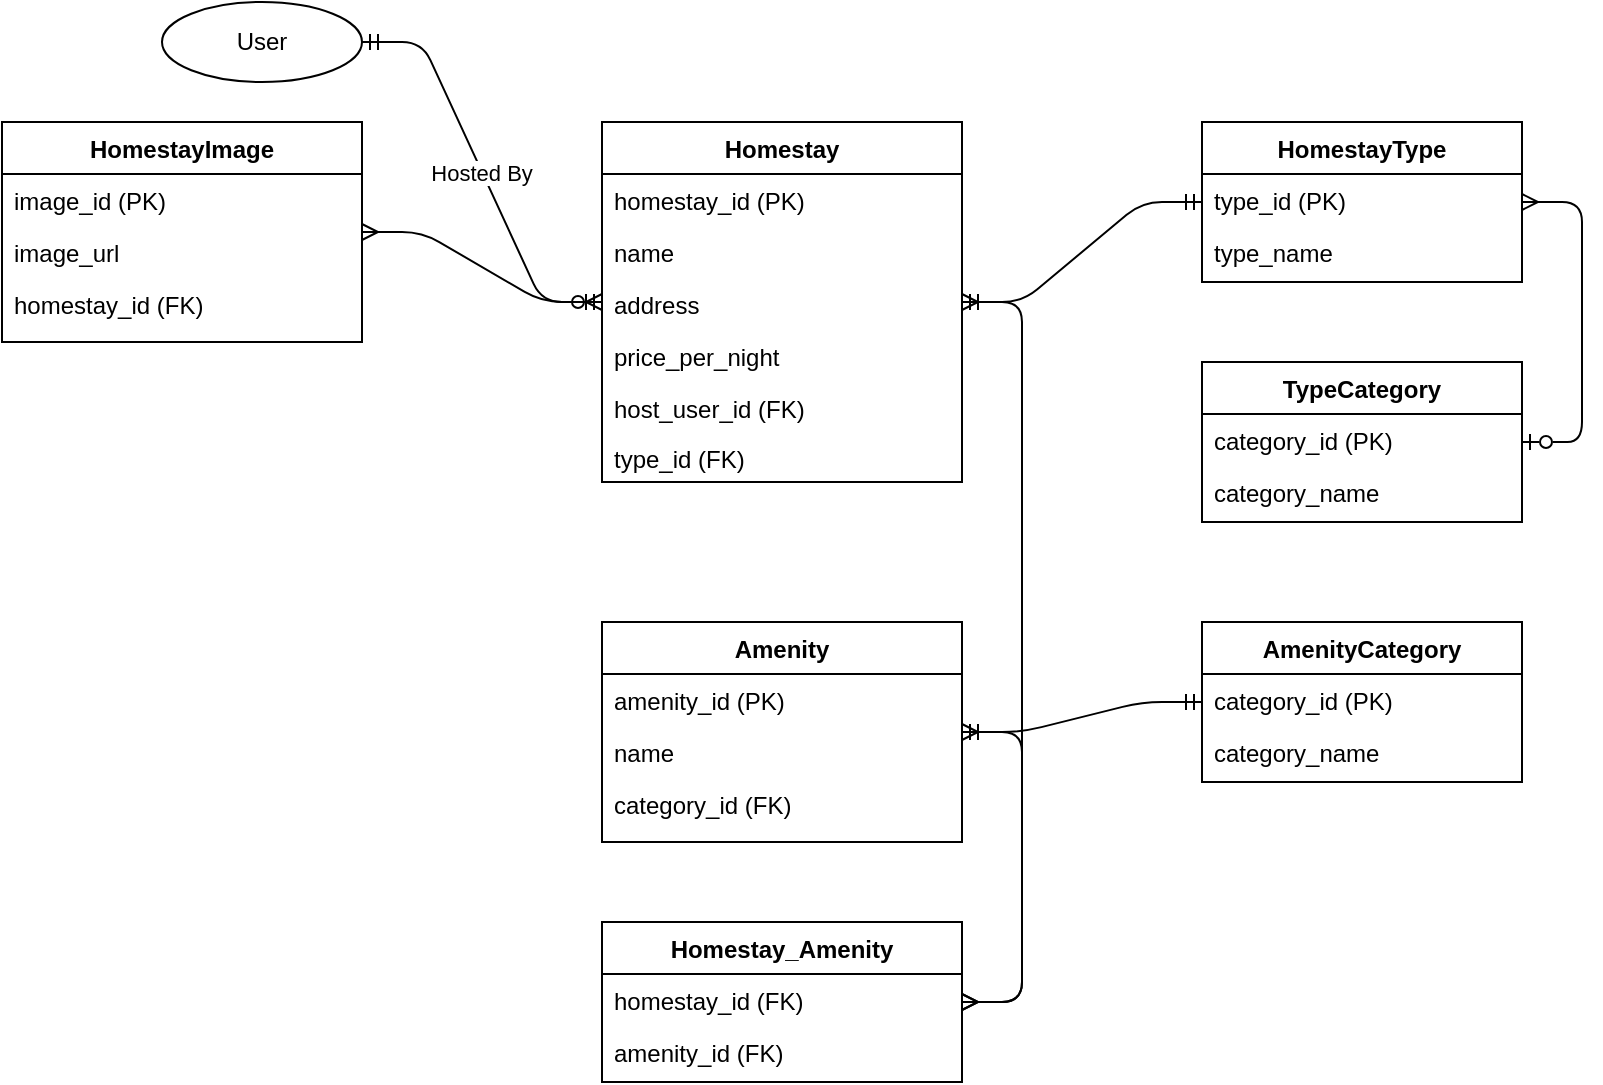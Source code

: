 <mxfile version="22.0.0" type="device">
  <diagram id="diagram_id_placeholder_hs" name="Homestay ERD">
    <mxGraphModel dx="2000" dy="1000" grid="1" gridSize="10" guides="1" tooltips="1" connect="1" arrows="1" fold="1" page="1" pageScale="1" pageWidth="1169" pageHeight="827" math="0" shadow="0">
      <root>
        <mxCell id="0" />
        <mxCell id="1" parent="0" />

        <!-- Homestay Entity -->
        <mxCell id="homestay" value="Homestay" style="swimlane;fontStyle=1;align=center;verticalAlign=top;childLayout=stackLayout;horizontal=1;startSize=26;horizontalStack=0;resizeParent=1;resizeParentMax=0;resizeLast=0;collapsible=0;marginBottom=0;" vertex="1" parent="1">
          <mxGeometry x="400" y="100" width="180" height="180" as="geometry" />
        </mxCell>
        <mxCell id="homestay_pk" value="homestay_id (PK)" style="text;align=left;verticalAlign=middle;spacingLeft=4;spacingRight=4;overflow=hidden;portConstraint=eastwest;rotatable=0;" vertex="1" parent="homestay">
          <mxGeometry y="26" width="180" height="26" as="geometry" />
        </mxCell>
        <mxCell id="homestay_name" value="name" style="text;align=left;verticalAlign=middle;spacingLeft=4;spacingRight=4;overflow=hidden;portConstraint=eastwest;rotatable=0;" vertex="1" parent="homestay">
          <mxGeometry y="52" width="180" height="26" as="geometry" />
        </mxCell>
        <mxCell id="homestay_address" value="address" style="text;align=left;verticalAlign=middle;spacingLeft=4;spacingRight=4;overflow=hidden;portConstraint=eastwest;rotatable=0;" vertex="1" parent="homestay">
          <mxGeometry y="78" width="180" height="26" as="geometry" />
        </mxCell>
        <mxCell id="homestay_price" value="price_per_night" style="text;align=left;verticalAlign=middle;spacingLeft=4;spacingRight=4;overflow=hidden;portConstraint=eastwest;rotatable=0;" vertex="1" parent="homestay">
          <mxGeometry y="104" width="180" height="26" as="geometry" />
        </mxCell>
         <mxCell id="homestay_host_fk" value="host_user_id (FK)" style="text;align=left;verticalAlign=middle;spacingLeft=4;spacingRight=4;overflow=hidden;portConstraint=eastwest;rotatable=0;" vertex="1" parent="homestay">
          <mxGeometry y="130" width="180" height="26" as="geometry" />
        </mxCell>
        <mxCell id="homestay_type_fk" value="type_id (FK)" style="text;align=left;verticalAlign=middle;spacingLeft=4;spacingRight=4;overflow=hidden;portConstraint=eastwest;rotatable=0;" vertex="1" parent="homestay">
          <mxGeometry y="156" width="180" height="24" as="geometry" />
        </mxCell>
        <!-- Add other Homestay fields -->

        <!-- HomestayType Entity -->
        <mxCell id="homestaytype" value="HomestayType" style="swimlane;fontStyle=1;align=center;verticalAlign=top;childLayout=stackLayout;horizontal=1;startSize=26;horizontalStack=0;resizeParent=1;resizeParentMax=0;resizeLast=0;collapsible=0;marginBottom=0;" vertex="1" parent="1">
          <mxGeometry x="700" y="100" width="160" height="80" as="geometry" />
        </mxCell>
        <mxCell id="hstype_pk" value="type_id (PK)" style="text;align=left;verticalAlign=middle;spacingLeft=4;spacingRight=4;overflow=hidden;portConstraint=eastwest;rotatable=0;" vertex="1" parent="homestaytype">
          <mxGeometry y="26" width="160" height="26" as="geometry" />
        </mxCell>
        <mxCell id="hstype_name" value="type_name" style="text;align=left;verticalAlign=middle;spacingLeft=4;spacingRight=4;overflow=hidden;portConstraint=eastwest;rotatable=0;" vertex="1" parent="homestaytype">
          <mxGeometry y="52" width="160" height="26" as="geometry" />
        </mxCell>

         <!-- TypeCategory Entity -->
        <mxCell id="typecategory" value="TypeCategory" style="swimlane;fontStyle=1;align=center;verticalAlign=top;childLayout=stackLayout;horizontal=1;startSize=26;horizontalStack=0;resizeParent=1;resizeParentMax=0;resizeLast=0;collapsible=0;marginBottom=0;" vertex="1" parent="1">
          <mxGeometry x="700" y="220" width="160" height="80" as="geometry" />
        </mxCell>
        <mxCell id="typecat_pk" value="category_id (PK)" style="text;align=left;verticalAlign=middle;spacingLeft=4;spacingRight=4;overflow=hidden;portConstraint=eastwest;rotatable=0;" vertex="1" parent="typecategory">
          <mxGeometry y="26" width="160" height="26" as="geometry" />
        </mxCell>
        <mxCell id="typecat_name" value="category_name" style="text;align=left;verticalAlign=middle;spacingLeft=4;spacingRight=4;overflow=hidden;portConstraint=eastwest;rotatable=0;" vertex="1" parent="typecategory">
          <mxGeometry y="52" width="160" height="26" as="geometry" />
        </mxCell>

        <!-- Amenity Entity -->
        <mxCell id="amenity" value="Amenity" style="swimlane;fontStyle=1;align=center;verticalAlign=top;childLayout=stackLayout;horizontal=1;startSize=26;horizontalStack=0;resizeParent=1;resizeParentMax=0;resizeLast=0;collapsible=0;marginBottom=0;" vertex="1" parent="1">
          <mxGeometry x="400" y="350" width="180" height="110" as="geometry" />
        </mxCell>
        <mxCell id="amenity_pk" value="amenity_id (PK)" style="text;align=left;verticalAlign=middle;spacingLeft=4;spacingRight=4;overflow=hidden;portConstraint=eastwest;rotatable=0;" vertex="1" parent="amenity">
          <mxGeometry y="26" width="180" height="26" as="geometry" />
        </mxCell>
        <mxCell id="amenity_name" value="name" style="text;align=left;verticalAlign=middle;spacingLeft=4;spacingRight=4;overflow=hidden;portConstraint=eastwest;rotatable=0;" vertex="1" parent="amenity">
          <mxGeometry y="52" width="180" height="26" as="geometry" />
        </mxCell>
         <mxCell id="amenity_category_fk" value="category_id (FK)" style="text;align=left;verticalAlign=middle;spacingLeft=4;spacingRight=4;overflow=hidden;portConstraint=eastwest;rotatable=0;" vertex="1" parent="amenity">
          <mxGeometry y="78" width="180" height="26" as="geometry" />
        </mxCell>

        <!-- AmenityCategory Entity -->
        <mxCell id="amenitycategory" value="AmenityCategory" style="swimlane;fontStyle=1;align=center;verticalAlign=top;childLayout=stackLayout;horizontal=1;startSize=26;horizontalStack=0;resizeParent=1;resizeParentMax=0;resizeLast=0;collapsible=0;marginBottom=0;" vertex="1" parent="1">
          <mxGeometry x="700" y="350" width="160" height="80" as="geometry" />
        </mxCell>
        <mxCell id="amenitycat_pk" value="category_id (PK)" style="text;align=left;verticalAlign=middle;spacingLeft=4;spacingRight=4;overflow=hidden;portConstraint=eastwest;rotatable=0;" vertex="1" parent="amenitycategory">
          <mxGeometry y="26" width="160" height="26" as="geometry" />
        </mxCell>
        <mxCell id="amenitycat_name" value="category_name" style="text;align=left;verticalAlign=middle;spacingLeft=4;spacingRight=4;overflow=hidden;portConstraint=eastwest;rotatable=0;" vertex="1" parent="amenitycategory">
          <mxGeometry y="52" width="160" height="26" as="geometry" />
        </mxCell>

        <!-- HomestayImage Entity -->
        <mxCell id="homestayimage" value="HomestayImage" style="swimlane;fontStyle=1;align=center;verticalAlign=top;childLayout=stackLayout;horizontal=1;startSize=26;horizontalStack=0;resizeParent=1;resizeParentMax=0;resizeLast=0;collapsible=0;marginBottom=0;" vertex="1" parent="1">
          <mxGeometry x="100" y="100" width="180" height="110" as="geometry" />
        </mxCell>
        <mxCell id="hsimage_pk" value="image_id (PK)" style="text;align=left;verticalAlign=middle;spacingLeft=4;spacingRight=4;overflow=hidden;portConstraint=eastwest;rotatable=0;" vertex="1" parent="homestayimage">
          <mxGeometry y="26" width="180" height="26" as="geometry" />
        </mxCell>
        <mxCell id="hsimage_url" value="image_url" style="text;align=left;verticalAlign=middle;spacingLeft=4;spacingRight=4;overflow=hidden;portConstraint=eastwest;rotatable=0;" vertex="1" parent="homestayimage">
          <mxGeometry y="52" width="180" height="26" as="geometry" />
        </mxCell>
        <mxCell id="hsimage_homestay_fk" value="homestay_id (FK)" style="text;align=left;verticalAlign=middle;spacingLeft=4;spacingRight=4;overflow=hidden;portConstraint=eastwest;rotatable=0;" vertex="1" parent="homestayimage">
          <mxGeometry y="78" width="180" height="26" as="geometry" />
        </mxCell>

         <!-- Homestay_Amenity Junction Table (Many-to-Many) -->
        <mxCell id="homestay_amenity" value="Homestay_Amenity" style="swimlane;fontStyle=1;align=center;verticalAlign=top;childLayout=stackLayout;horizontal=1;startSize=26;horizontalStack=0;resizeParent=1;resizeParentMax=0;resizeLast=0;collapsible=0;marginBottom=0;" vertex="1" parent="1">
          <mxGeometry x="400" y="500" width="180" height="80" as="geometry" />
        </mxCell>
        <mxCell id="ha_homestay_fk" value="homestay_id (FK)" style="text;align=left;verticalAlign=middle;spacingLeft=4;spacingRight=4;overflow=hidden;portConstraint=eastwest;rotatable=0;" vertex="1" parent="homestay_amenity">
          <mxGeometry y="26" width="180" height="26" as="geometry" />
        </mxCell>
        <mxCell id="ha_amenity_fk" value="amenity_id (FK)" style="text;align=left;verticalAlign=middle;spacingLeft=4;spacingRight=4;overflow=hidden;portConstraint=eastwest;rotatable=0;" vertex="1" parent="homestay_amenity">
          <mxGeometry y="52" width="180" height="26" as="geometry" />
        </mxCell>

        <!-- Placeholder for User Entity -->
        <mxCell id="User(Placeholder)" value="User" style="shape=ellipse;perimeter=ellipsePerimeter;whiteSpace=wrap;html=1;align=center;" vertex="1" parent="1">
            <mxGeometry x="180" y="40" width="100" height="40" as="geometry"/>
        </mxCell>

        <!-- Relationships -->
        <mxCell id="rel_hs_user" value="Hosted By" style="edgeStyle=entityRelationEdgeStyle;endArrow=ERmandOne;startArrow=ERzeroToMany;endFill=0;startFill=1;" edge="1" parent="1" source="homestay" target="User(Placeholder)">
            <mxGeometry width="100" height="100" relative="1" as="geometry">
                <mxPoint x="350" y="190" as="sourcePoint"/>
                <mxPoint x="250" y="190" as="targetPoint"/>
                <Array as="points">
                  <mxPoint x="350" y="60" />
                  <mxPoint x="250" y="60" />
                </Array>
            </mxGeometry>
        </mxCell>
        <mxCell id="rel_hs_type" value="" style="edgeStyle=entityRelationEdgeStyle;endArrow=ERmandOne;startArrow=ERmany;endFill=0;startFill=1;" edge="1" parent="1" source="homestay" target="homestaytype">
          <mxGeometry width="100" height="100" relative="1" as="geometry">
            <mxPoint x="580" y="190" as="sourcePoint" />
            <mxPoint x="700" y="140" as="targetPoint" />
          </mxGeometry>
        </mxCell>
         <mxCell id="rel_hstype_typecat" value="" style="edgeStyle=entityRelationEdgeStyle;endArrow=ERzeroToOne;startArrow=ERmany;endFill=0;startFill=1;" edge="1" parent="1" source="homestaytype" target="typecategory">
          <mxGeometry width="100" height="100" relative="1" as="geometry">
            <mxPoint x="780" y="180" as="sourcePoint" />
            <mxPoint x="780" y="220" as="targetPoint" />
          </mxGeometry>
        </mxCell>
        <mxCell id="rel_amenity_cat" value="" style="edgeStyle=entityRelationEdgeStyle;endArrow=ERmandOne;startArrow=ERmany;endFill=0;startFill=1;" edge="1" parent="1" source="amenity" target="amenitycategory">
          <mxGeometry width="100" height="100" relative="1" as="geometry">
            <mxPoint x="580" y="405" as="sourcePoint" />
            <mxPoint x="700" y="390" as="targetPoint" />
          </mxGeometry>
        </mxCell>
         <mxCell id="rel_hsimage_hs" value="" style="edgeStyle=entityRelationEdgeStyle;endArrow=ERmandOne;startArrow=ERmany;endFill=0;startFill=1;" edge="1" parent="1" source="homestayimage" target="homestay">
          <mxGeometry width="100" height="100" relative="1" as="geometry">
            <mxPoint x="280" y="155" as="sourcePoint" />
            <mxPoint x="400" y="155" as="targetPoint" />
          </mxGeometry>
        </mxCell>

        <!-- Relationships for Many-to-Many Homestay-Amenity -->
         <mxCell id="rel_hs_ha" value="" style="edgeStyle=entityRelationEdgeStyle;endArrow=ERmany;startArrow=ERmandOne;endFill=1;startFill=0;" edge="1" parent="1" source="homestay" target="homestay_amenity">
           <mxGeometry width="100" height="100" relative="1" as="geometry">
             <mxPoint x="490" y="280" as="sourcePoint" />
             <mxPoint x="490" y="500" as="targetPoint" />
           </mxGeometry>
         </mxCell>
         <mxCell id="rel_amenity_ha" value="" style="edgeStyle=entityRelationEdgeStyle;endArrow=ERmany;startArrow=ERmandOne;endFill=1;startFill=0;" edge="1" parent="1" source="amenity" target="homestay_amenity">
           <mxGeometry width="100" height="100" relative="1" as="geometry">
             <mxPoint x="490" y="460" as="sourcePoint" />
             <mxPoint x="490" y="500" as="targetPoint" />
           </mxGeometry>
         </mxCell>

      </root>
    </mxGraphModel>
  </diagram>
</mxfile> 